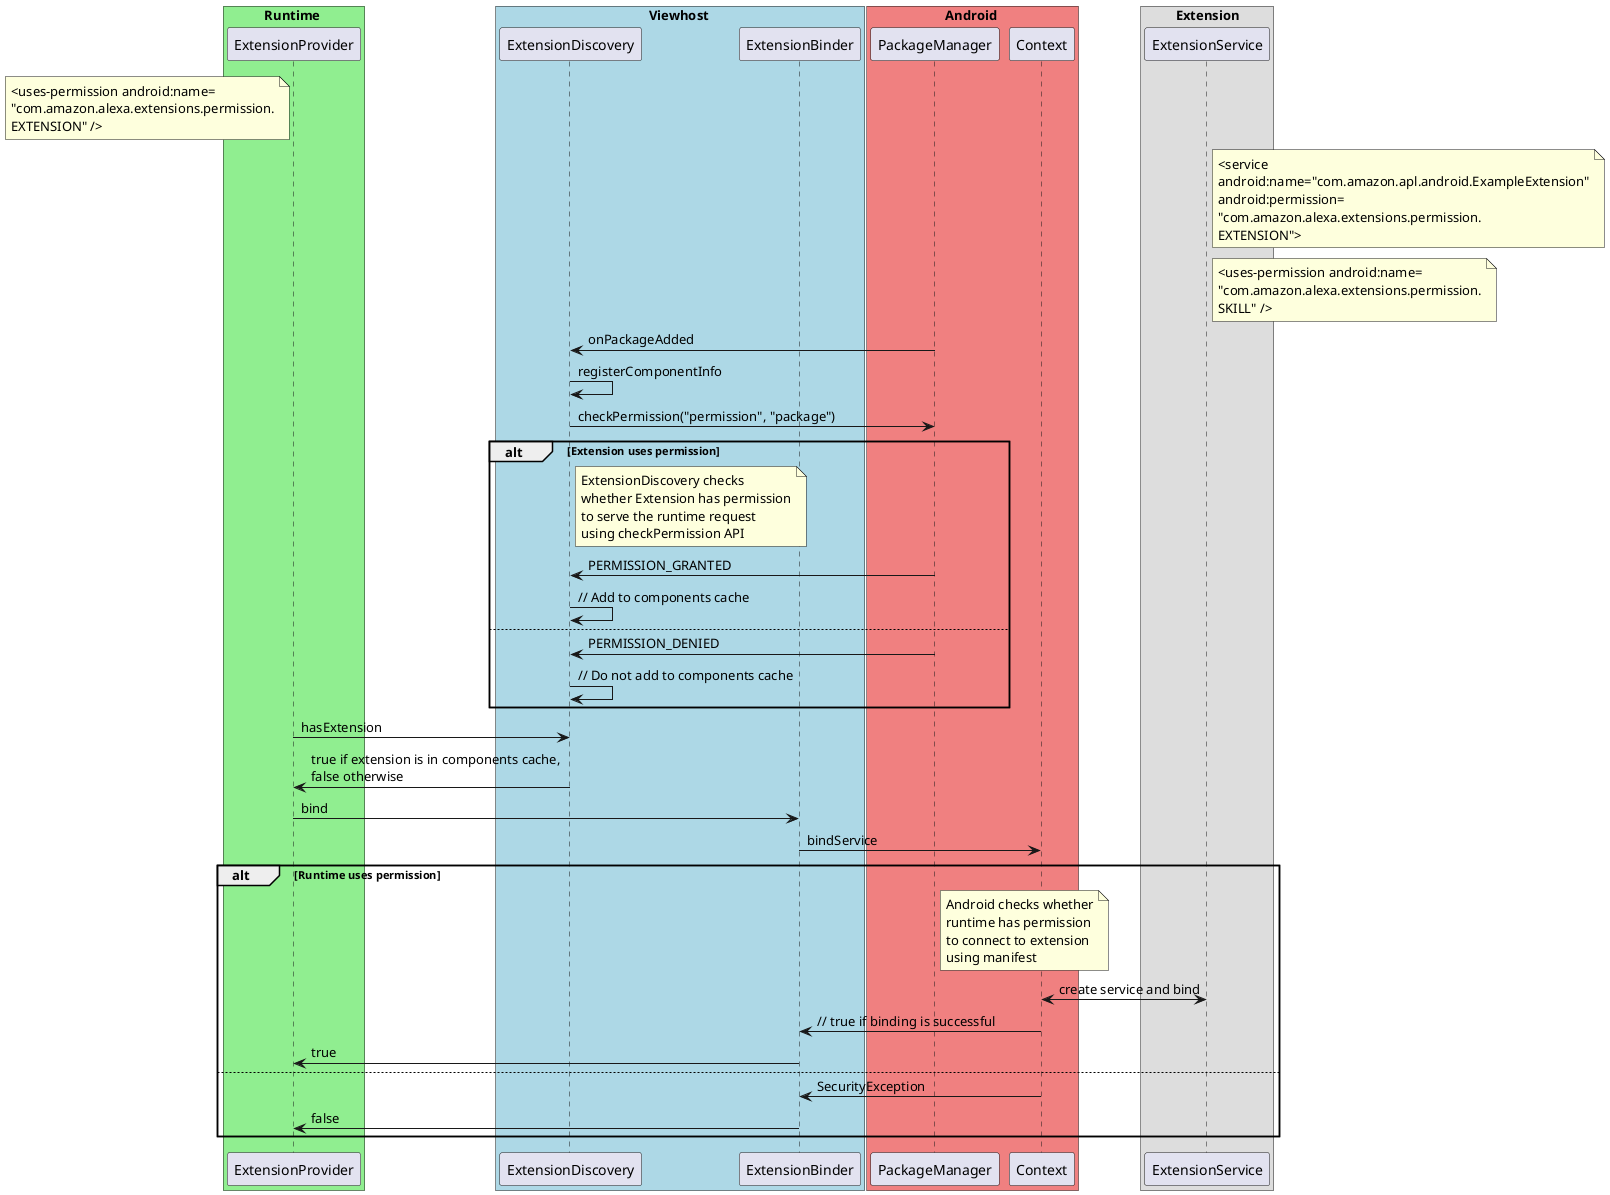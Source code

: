 @startuml

box Runtime #LightGreen
  participant ExtensionProvider as ep
end box

box Viewhost #LightBlue
  participant ExtensionDiscovery as ed
  participant ExtensionBinder as eb
end box

box Android #LightCoral
  participant PackageManager as pm
  participant Context as co
end box

box Extension
  participant ExtensionService as es
end box

note left of ep
  <uses-permission android:name=
  "com.amazon.alexa.extensions.permission.
  EXTENSION" />
end note

note right of es
  <service
  android:name="com.amazon.apl.android.ExampleExtension"
  android:permission=
  "com.amazon.alexa.extensions.permission.
  EXTENSION">
end note

note right of es
  <uses-permission android:name=
  "com.amazon.alexa.extensions.permission.
  SKILL" />
end note

pm -> ed: onPackageAdded
ed -> ed: registerComponentInfo
ed -> pm: checkPermission("permission", "package")
alt Extension uses permission
note right of ed
  ExtensionDiscovery checks
  whether Extension has permission
  to serve the runtime request
  using checkPermission API
end note
  pm -> ed: PERMISSION_GRANTED
  ed -> ed: // Add to components cache
else
  pm -> ed: PERMISSION_DENIED
  ed -> ed: // Do not add to components cache
end

ep -> ed: hasExtension
ed -> ep: true if extension is in components cache, \nfalse otherwise
ep -> eb: bind
eb -> co: bindService
alt Runtime uses permission
  note right of pm
    Android checks whether
    runtime has permission
    to connect to extension
    using manifest
  end note
  co <-> es: create service and bind
  co -> eb: // true if binding is successful
  eb -> ep: true
else
  co -> eb: SecurityException
  eb -> ep: false
end

@enduml
